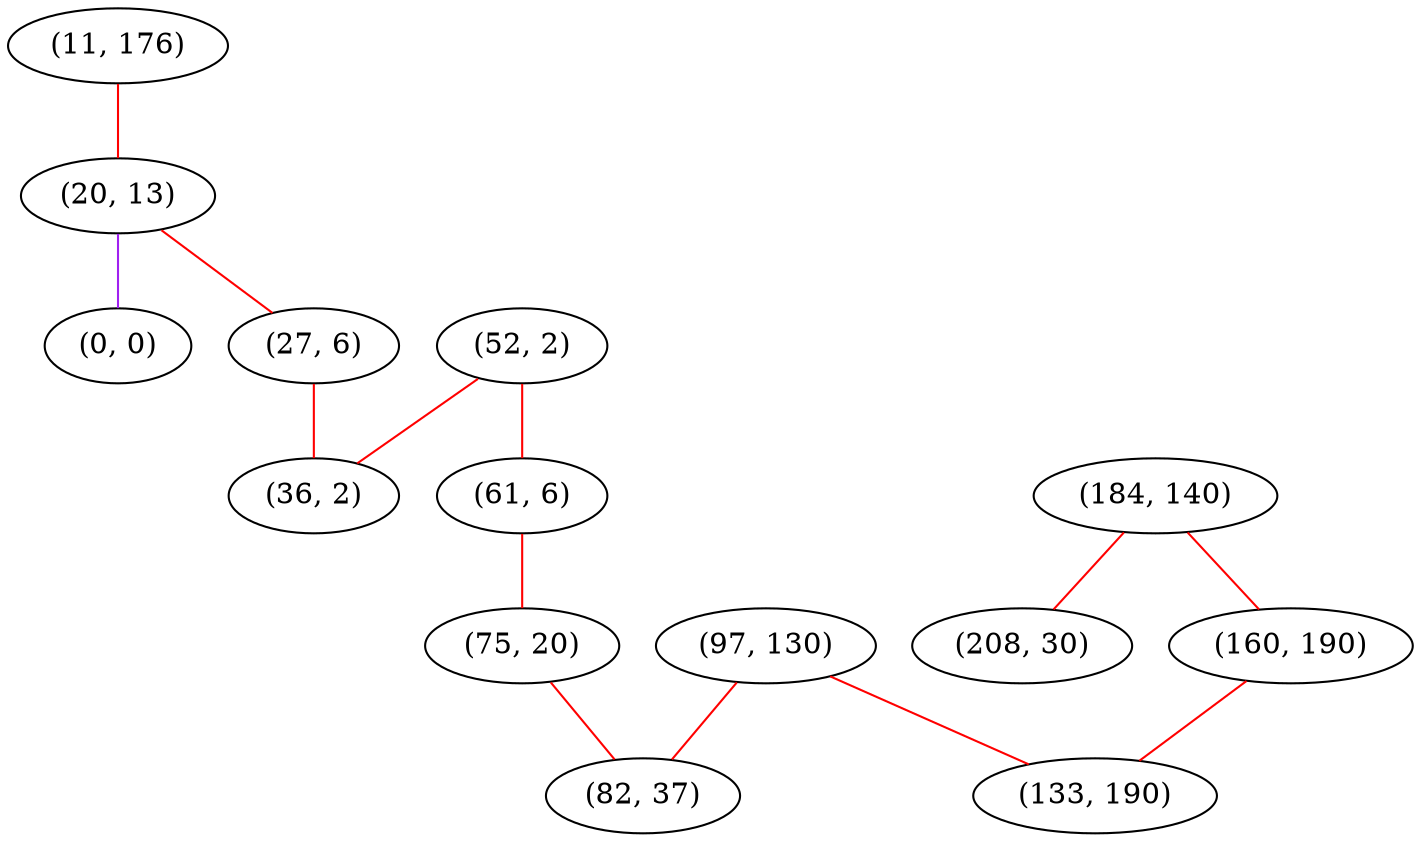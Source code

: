 graph "" {
"(11, 176)";
"(20, 13)";
"(0, 0)";
"(52, 2)";
"(61, 6)";
"(184, 140)";
"(208, 30)";
"(27, 6)";
"(97, 130)";
"(75, 20)";
"(160, 190)";
"(36, 2)";
"(82, 37)";
"(133, 190)";
"(11, 176)" -- "(20, 13)"  [color=red, key=0, weight=1];
"(20, 13)" -- "(0, 0)"  [color=purple, key=0, weight=4];
"(20, 13)" -- "(27, 6)"  [color=red, key=0, weight=1];
"(52, 2)" -- "(61, 6)"  [color=red, key=0, weight=1];
"(52, 2)" -- "(36, 2)"  [color=red, key=0, weight=1];
"(61, 6)" -- "(75, 20)"  [color=red, key=0, weight=1];
"(184, 140)" -- "(160, 190)"  [color=red, key=0, weight=1];
"(184, 140)" -- "(208, 30)"  [color=red, key=0, weight=1];
"(27, 6)" -- "(36, 2)"  [color=red, key=0, weight=1];
"(97, 130)" -- "(133, 190)"  [color=red, key=0, weight=1];
"(97, 130)" -- "(82, 37)"  [color=red, key=0, weight=1];
"(75, 20)" -- "(82, 37)"  [color=red, key=0, weight=1];
"(160, 190)" -- "(133, 190)"  [color=red, key=0, weight=1];
}
